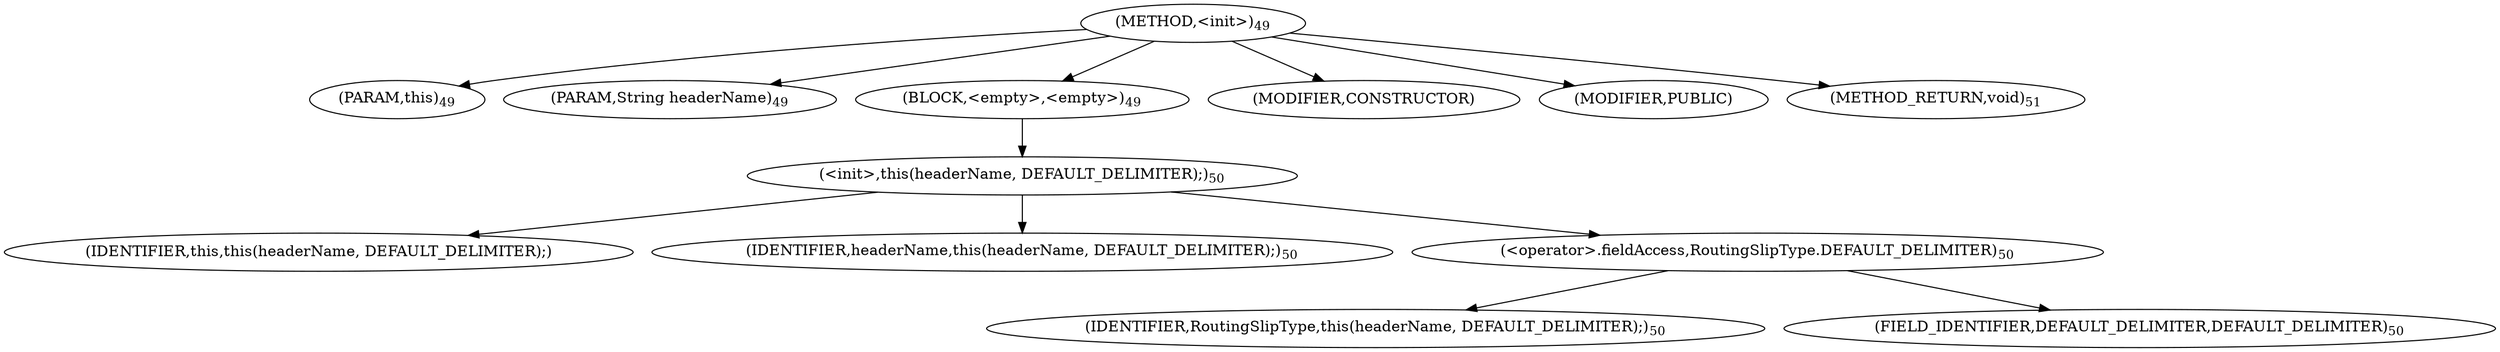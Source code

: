 digraph "&lt;init&gt;" {  
"56" [label = <(METHOD,&lt;init&gt;)<SUB>49</SUB>> ]
"6" [label = <(PARAM,this)<SUB>49</SUB>> ]
"57" [label = <(PARAM,String headerName)<SUB>49</SUB>> ]
"58" [label = <(BLOCK,&lt;empty&gt;,&lt;empty&gt;)<SUB>49</SUB>> ]
"59" [label = <(&lt;init&gt;,this(headerName, DEFAULT_DELIMITER);)<SUB>50</SUB>> ]
"5" [label = <(IDENTIFIER,this,this(headerName, DEFAULT_DELIMITER);)> ]
"60" [label = <(IDENTIFIER,headerName,this(headerName, DEFAULT_DELIMITER);)<SUB>50</SUB>> ]
"61" [label = <(&lt;operator&gt;.fieldAccess,RoutingSlipType.DEFAULT_DELIMITER)<SUB>50</SUB>> ]
"62" [label = <(IDENTIFIER,RoutingSlipType,this(headerName, DEFAULT_DELIMITER);)<SUB>50</SUB>> ]
"63" [label = <(FIELD_IDENTIFIER,DEFAULT_DELIMITER,DEFAULT_DELIMITER)<SUB>50</SUB>> ]
"64" [label = <(MODIFIER,CONSTRUCTOR)> ]
"65" [label = <(MODIFIER,PUBLIC)> ]
"66" [label = <(METHOD_RETURN,void)<SUB>51</SUB>> ]
  "56" -> "6" 
  "56" -> "57" 
  "56" -> "58" 
  "56" -> "64" 
  "56" -> "65" 
  "56" -> "66" 
  "58" -> "59" 
  "59" -> "5" 
  "59" -> "60" 
  "59" -> "61" 
  "61" -> "62" 
  "61" -> "63" 
}
